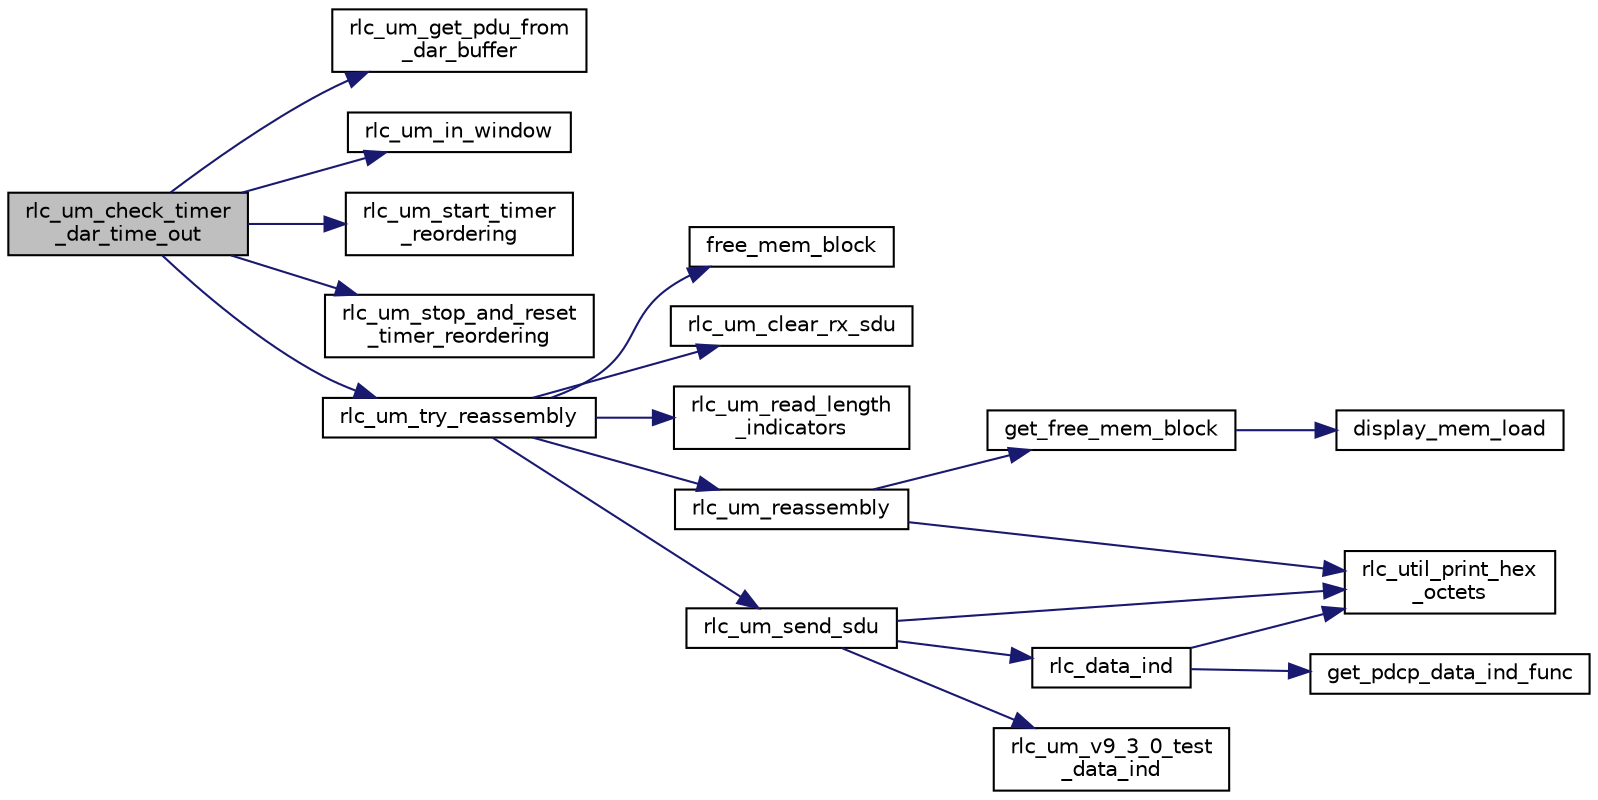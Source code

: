 digraph "rlc_um_check_timer_dar_time_out"
{
 // LATEX_PDF_SIZE
  edge [fontname="Helvetica",fontsize="10",labelfontname="Helvetica",labelfontsize="10"];
  node [fontname="Helvetica",fontsize="10",shape=record];
  rankdir="LR";
  Node1 [label="rlc_um_check_timer\l_dar_time_out",height=0.2,width=0.4,color="black", fillcolor="grey75", style="filled", fontcolor="black",tooltip="Check if t-Reordering expires and take the appropriate actions as described in 3GPP specifications."];
  Node1 -> Node2 [color="midnightblue",fontsize="10",style="solid",fontname="Helvetica"];
  Node2 [label="rlc_um_get_pdu_from\l_dar_buffer",height=0.2,width=0.4,color="black", fillcolor="white", style="filled",URL="$group__em.html#gade9e480e45de3a9cda80457bcfea8295",tooltip=" "];
  Node1 -> Node3 [color="midnightblue",fontsize="10",style="solid",fontname="Helvetica"];
  Node3 [label="rlc_um_in_window",height=0.2,width=0.4,color="black", fillcolor="white", style="filled",URL="$group__em.html#ga4770db17d914d4c4d319277ca6944320",tooltip="Compute if the sequence number of a PDU is in a window ."];
  Node1 -> Node4 [color="midnightblue",fontsize="10",style="solid",fontname="Helvetica"];
  Node4 [label="rlc_um_start_timer\l_reordering",height=0.2,width=0.4,color="black", fillcolor="white", style="filled",URL="$group__em.html#ga8a6ce2e3bd6c08268a931c7df6a11ca6",tooltip="Re-arm (based on RLC UM config parameter) and start timer reordering."];
  Node1 -> Node5 [color="midnightblue",fontsize="10",style="solid",fontname="Helvetica"];
  Node5 [label="rlc_um_stop_and_reset\l_timer_reordering",height=0.2,width=0.4,color="black", fillcolor="white", style="filled",URL="$group__em.html#ga0ddb32e0d21d03a9e153052f1db47b64",tooltip="Stop and reset the timer reordering."];
  Node1 -> Node6 [color="midnightblue",fontsize="10",style="solid",fontname="Helvetica"];
  Node6 [label="rlc_um_try_reassembly",height=0.2,width=0.4,color="black", fillcolor="white", style="filled",URL="$group__em.html#ga289c82bdcdd9667d09dc40ca11bc4f60",tooltip="Try reassembly PDUs from DAR buffer, starting at sequence number snP."];
  Node6 -> Node7 [color="midnightblue",fontsize="10",style="solid",fontname="Helvetica"];
  Node7 [label="free_mem_block",height=0.2,width=0.4,color="black", fillcolor="white", style="filled",URL="$mem__block_8c.html#a3465e37844438c1cc552c197a2cfbbfd",tooltip=" "];
  Node6 -> Node8 [color="midnightblue",fontsize="10",style="solid",fontname="Helvetica"];
  Node8 [label="rlc_um_clear_rx_sdu",height=0.2,width=0.4,color="black", fillcolor="white", style="filled",URL="$group__em.html#gaa3611e9a18ebc6e46dc0230461e20e08",tooltip="Erase the SDU in construction."];
  Node6 -> Node9 [color="midnightblue",fontsize="10",style="solid",fontname="Helvetica"];
  Node9 [label="rlc_um_read_length\l_indicators",height=0.2,width=0.4,color="black", fillcolor="white", style="filled",URL="$group__em.html#ga3bc56d30ca057ccdd824a866fac6360b",tooltip="Reset protocol variables and state variables to initial values."];
  Node6 -> Node10 [color="midnightblue",fontsize="10",style="solid",fontname="Helvetica"];
  Node10 [label="rlc_um_reassembly",height=0.2,width=0.4,color="black", fillcolor="white", style="filled",URL="$group__em.html#gaa3cddd6366192d86bec3da4fc3afe798",tooltip=" "];
  Node10 -> Node11 [color="midnightblue",fontsize="10",style="solid",fontname="Helvetica"];
  Node11 [label="get_free_mem_block",height=0.2,width=0.4,color="black", fillcolor="white", style="filled",URL="$mem__block_8c.html#aa6649c5f31ce28f70a1a7352eb41de46",tooltip=" "];
  Node11 -> Node12 [color="midnightblue",fontsize="10",style="solid",fontname="Helvetica"];
  Node12 [label="display_mem_load",height=0.2,width=0.4,color="black", fillcolor="white", style="filled",URL="$mem__block_8c.html#aad2e600dac4df19ae63b1efe29405f59",tooltip=" "];
  Node10 -> Node13 [color="midnightblue",fontsize="10",style="solid",fontname="Helvetica"];
  Node13 [label="rlc_util_print_hex\l_octets",height=0.2,width=0.4,color="black", fillcolor="white", style="filled",URL="$group__em.html#ga9080083e27a8fc3d61451b6d4d7c8f3b",tooltip=" "];
  Node6 -> Node14 [color="midnightblue",fontsize="10",style="solid",fontname="Helvetica"];
  Node14 [label="rlc_um_send_sdu",height=0.2,width=0.4,color="black", fillcolor="white", style="filled",URL="$group__em.html#gadf3069c553c0fff2ec969a785cf52c40",tooltip="Send SDU if any reassemblied to upper layer."];
  Node14 -> Node15 [color="midnightblue",fontsize="10",style="solid",fontname="Helvetica"];
  Node15 [label="rlc_data_ind",height=0.2,width=0.4,color="black", fillcolor="white", style="filled",URL="$group__em.html#gabba9d9796c03b8f01c944be71725feff",tooltip="Interface with higher layers, route SDUs coming from RLC protocol instances to upper layer instance."];
  Node15 -> Node16 [color="midnightblue",fontsize="10",style="solid",fontname="Helvetica"];
  Node16 [label="get_pdcp_data_ind_func",height=0.2,width=0.4,color="black", fillcolor="white", style="filled",URL="$group____pdcp.html#ga2e06db776bf03678ebd05189a1635ee3",tooltip=" "];
  Node15 -> Node13 [color="midnightblue",fontsize="10",style="solid",fontname="Helvetica"];
  Node14 -> Node17 [color="midnightblue",fontsize="10",style="solid",fontname="Helvetica"];
  Node17 [label="rlc_um_v9_3_0_test\l_data_ind",height=0.2,width=0.4,color="black", fillcolor="white", style="filled",URL="$rlc__um__test_8c.html#a902bc4e0cf804ef3f84ad63b15abd40f",tooltip=" "];
  Node14 -> Node13 [color="midnightblue",fontsize="10",style="solid",fontname="Helvetica"];
}
